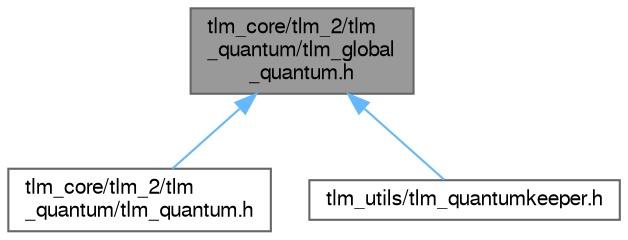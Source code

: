 digraph "tlm_core/tlm_2/tlm_quantum/tlm_global_quantum.h"
{
 // LATEX_PDF_SIZE
  bgcolor="transparent";
  edge [fontname=FreeSans,fontsize=10,labelfontname=FreeSans,labelfontsize=10];
  node [fontname=FreeSans,fontsize=10,shape=box,height=0.2,width=0.4];
  Node1 [id="Node000001",label="tlm_core/tlm_2/tlm\l_quantum/tlm_global\l_quantum.h",height=0.2,width=0.4,color="gray40", fillcolor="grey60", style="filled", fontcolor="black",tooltip=" "];
  Node1 -> Node2 [id="edge1_Node000001_Node000002",dir="back",color="steelblue1",style="solid",tooltip=" "];
  Node2 [id="Node000002",label="tlm_core/tlm_2/tlm\l_quantum/tlm_quantum.h",height=0.2,width=0.4,color="grey40", fillcolor="white", style="filled",URL="$a00014.html",tooltip=" "];
  Node1 -> Node3 [id="edge2_Node000001_Node000003",dir="back",color="steelblue1",style="solid",tooltip=" "];
  Node3 [id="Node000003",label="tlm_utils/tlm_quantumkeeper.h",height=0.2,width=0.4,color="grey40", fillcolor="white", style="filled",URL="$a00131.html",tooltip=" "];
}
